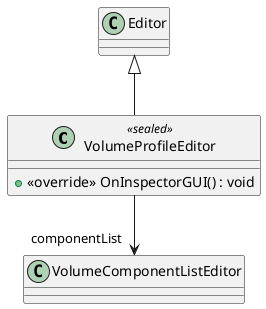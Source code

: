 @startuml
class VolumeProfileEditor <<sealed>> {
    + <<override>> OnInspectorGUI() : void
}
Editor <|-- VolumeProfileEditor
VolumeProfileEditor --> "componentList" VolumeComponentListEditor
@enduml
